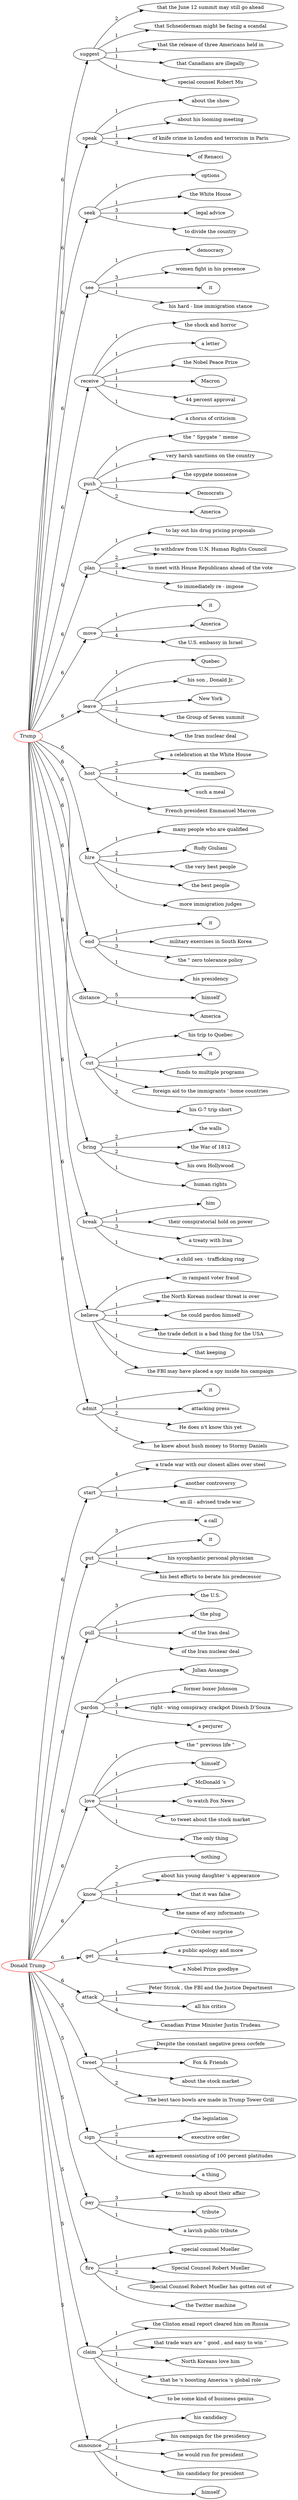 digraph {
	rankdir=LR
	"Donald Trump" [label="Donald Trump" color=red]
	"Donald Trump.start" [label=start]
	"Donald Trump" -> "Donald Trump.start" [label=6]
	"Donald Trump" [label="Donald Trump" color=red]
	"Donald Trump.put" [label=put]
	"Donald Trump" -> "Donald Trump.put" [label=6]
	"Donald Trump" [label="Donald Trump" color=red]
	"Donald Trump.pull" [label=pull]
	"Donald Trump" -> "Donald Trump.pull" [label=6]
	"Donald Trump" [label="Donald Trump" color=red]
	"Donald Trump.pardon" [label=pardon]
	"Donald Trump" -> "Donald Trump.pardon" [label=6]
	"Donald Trump" [label="Donald Trump" color=red]
	"Donald Trump.love" [label=love]
	"Donald Trump" -> "Donald Trump.love" [label=6]
	"Donald Trump" [label="Donald Trump" color=red]
	"Donald Trump.know" [label=know]
	"Donald Trump" -> "Donald Trump.know" [label=6]
	"Donald Trump" [label="Donald Trump" color=red]
	"Donald Trump.get" [label=get]
	"Donald Trump" -> "Donald Trump.get" [label=6]
	"Donald Trump" [label="Donald Trump" color=red]
	"Donald Trump.attack" [label=attack]
	"Donald Trump" -> "Donald Trump.attack" [label=6]
	"Donald Trump" [label="Donald Trump" color=red]
	"Donald Trump.tweet" [label=tweet]
	"Donald Trump" -> "Donald Trump.tweet" [label=5]
	"Donald Trump" [label="Donald Trump" color=red]
	"Donald Trump.sign" [label=sign]
	"Donald Trump" -> "Donald Trump.sign" [label=5]
	"Donald Trump" [label="Donald Trump" color=red]
	"Donald Trump.pay" [label=pay]
	"Donald Trump" -> "Donald Trump.pay" [label=5]
	"Donald Trump" [label="Donald Trump" color=red]
	"Donald Trump.fire" [label=fire]
	"Donald Trump" -> "Donald Trump.fire" [label=5]
	"Donald Trump" [label="Donald Trump" color=red]
	"Donald Trump.claim" [label=claim]
	"Donald Trump" -> "Donald Trump.claim" [label=5]
	"Donald Trump" [label="Donald Trump" color=red]
	"Donald Trump.announce" [label=announce]
	"Donald Trump" -> "Donald Trump.announce" [label=5]
	"Donald Trump.tweet.Despite the constant negative press covfefe" [label="Despite the constant negative press covfefe"]
	"Donald Trump.tweet" -> "Donald Trump.tweet.Despite the constant negative press covfefe" [label=1]
	"Donald Trump.tweet.Fox & Friends" [label="Fox & Friends"]
	"Donald Trump.tweet" -> "Donald Trump.tweet.Fox & Friends" [label=1]
	"Donald Trump.tweet.about the stock market" [label="about the stock market"]
	"Donald Trump.tweet" -> "Donald Trump.tweet.about the stock market" [label=1]
	"Donald Trump.tweet.The best taco bowls are made in Trump Tower Grill" [label="The best taco bowls are made in Trump Tower Grill"]
	"Donald Trump.tweet" -> "Donald Trump.tweet.The best taco bowls are made in Trump Tower Grill" [label=2]
	"Donald Trump.love.the \" previous life \"" [label="the \" previous life \""]
	"Donald Trump.love" -> "Donald Trump.love.the \" previous life \"" [label=1]
	"Donald Trump.love.himself" [label=himself]
	"Donald Trump.love" -> "Donald Trump.love.himself" [label=1]
	"Donald Trump.love.McDonald ’s" [label="McDonald ’s"]
	"Donald Trump.love" -> "Donald Trump.love.McDonald ’s" [label=1]
	"Donald Trump.love.to watch Fox News" [label="to watch Fox News"]
	"Donald Trump.love" -> "Donald Trump.love.to watch Fox News" [label=1]
	"Donald Trump.love.to tweet about the stock market" [label="to tweet about the stock market"]
	"Donald Trump.love" -> "Donald Trump.love.to tweet about the stock market" [label=1]
	"Donald Trump.love.The only thing" [label="The only thing"]
	"Donald Trump.love" -> "Donald Trump.love.The only thing" [label=1]
	"Donald Trump.announce.his candidacy" [label="his candidacy"]
	"Donald Trump.announce" -> "Donald Trump.announce.his candidacy" [label=1]
	"Donald Trump.announce.his campaign for the presidency" [label="his campaign for the presidency"]
	"Donald Trump.announce" -> "Donald Trump.announce.his campaign for the presidency" [label=1]
	"Donald Trump.announce.he would run for president" [label="he would run for president"]
	"Donald Trump.announce" -> "Donald Trump.announce.he would run for president" [label=1]
	"Donald Trump.announce.his candidacy for president" [label="his candidacy for president"]
	"Donald Trump.announce" -> "Donald Trump.announce.his candidacy for president" [label=1]
	"Donald Trump.announce.himself" [label=himself]
	"Donald Trump.announce" -> "Donald Trump.announce.himself" [label=1]
	"Donald Trump.fire.special counsel Mueller" [label="special counsel Mueller"]
	"Donald Trump.fire" -> "Donald Trump.fire.special counsel Mueller" [label=1]
	"Donald Trump.fire.Special Counsel Robert Mueller" [label="Special Counsel Robert Mueller"]
	"Donald Trump.fire" -> "Donald Trump.fire.Special Counsel Robert Mueller" [label=1]
	"Donald Trump.fire.Special Counsel Robert Mueller has gotten out of" [label="Special Counsel Robert Mueller has gotten out of"]
	"Donald Trump.fire" -> "Donald Trump.fire.Special Counsel Robert Mueller has gotten out of" [label=2]
	"Donald Trump.fire.the Twitter machine" [label="the Twitter machine"]
	"Donald Trump.fire" -> "Donald Trump.fire.the Twitter machine" [label=1]
	"Donald Trump.know.nothing" [label=nothing]
	"Donald Trump.know" -> "Donald Trump.know.nothing" [label=2]
	"Donald Trump.know.about his young daughter 's appearance" [label="about his young daughter 's appearance"]
	"Donald Trump.know" -> "Donald Trump.know.about his young daughter 's appearance" [label=2]
	"Donald Trump.know.that it was false" [label="that it was false"]
	"Donald Trump.know" -> "Donald Trump.know.that it was false" [label=1]
	"Donald Trump.know.the name of any informants" [label="the name of any informants"]
	"Donald Trump.know" -> "Donald Trump.know.the name of any informants" [label=1]
	"Donald Trump.get.' October surprise" [label="' October surprise"]
	"Donald Trump.get" -> "Donald Trump.get.' October surprise" [label=1]
	"Donald Trump.get.a public apology and more" [label="a public apology and more"]
	"Donald Trump.get" -> "Donald Trump.get.a public apology and more" [label=1]
	"Donald Trump.get.a Nobel Prize goodbye" [label="a Nobel Prize goodbye"]
	"Donald Trump.get" -> "Donald Trump.get.a Nobel Prize goodbye" [label=4]
	"Donald Trump.pardon.Julian Assange" [label="Julian Assange"]
	"Donald Trump.pardon" -> "Donald Trump.pardon.Julian Assange" [label=1]
	"Donald Trump.pardon.former boxer Johnson" [label="former boxer Johnson"]
	"Donald Trump.pardon" -> "Donald Trump.pardon.former boxer Johnson" [label=1]
	"Donald Trump.pardon.right - wing conspiracy crackpot Dinesh D’Souza" [label="right - wing conspiracy crackpot Dinesh D’Souza"]
	"Donald Trump.pardon" -> "Donald Trump.pardon.right - wing conspiracy crackpot Dinesh D’Souza" [label=3]
	"Donald Trump.pardon.a perjurer" [label="a perjurer"]
	"Donald Trump.pardon" -> "Donald Trump.pardon.a perjurer" [label=1]
	"Donald Trump.sign.the legislation" [label="the legislation"]
	"Donald Trump.sign" -> "Donald Trump.sign.the legislation" [label=1]
	"Donald Trump.sign.executive order" [label="executive order"]
	"Donald Trump.sign" -> "Donald Trump.sign.executive order" [label=2]
	"Donald Trump.sign.an agreement consisting of 100 percent platitudes" [label="an agreement consisting of 100 percent platitudes"]
	"Donald Trump.sign" -> "Donald Trump.sign.an agreement consisting of 100 percent platitudes" [label=1]
	"Donald Trump.sign.a thing" [label="a thing"]
	"Donald Trump.sign" -> "Donald Trump.sign.a thing" [label=1]
	"Donald Trump.put.a call" [label="a call"]
	"Donald Trump.put" -> "Donald Trump.put.a call" [label=3]
	"Donald Trump.put.it" [label=it]
	"Donald Trump.put" -> "Donald Trump.put.it" [label=1]
	"Donald Trump.put.his sycophantic personal physician" [label="his sycophantic personal physician"]
	"Donald Trump.put" -> "Donald Trump.put.his sycophantic personal physician" [label=1]
	"Donald Trump.put.his best efforts to berate his predecessor" [label="his best efforts to berate his predecessor"]
	"Donald Trump.put" -> "Donald Trump.put.his best efforts to berate his predecessor" [label=1]
	"Donald Trump.pay.to hush up about their affair" [label="to hush up about their affair"]
	"Donald Trump.pay" -> "Donald Trump.pay.to hush up about their affair" [label=3]
	"Donald Trump.pay.tribute" [label=tribute]
	"Donald Trump.pay" -> "Donald Trump.pay.tribute" [label=1]
	"Donald Trump.pay.a lavish public tribute" [label="a lavish public tribute"]
	"Donald Trump.pay" -> "Donald Trump.pay.a lavish public tribute" [label=1]
	"Donald Trump.claim.the Clinton email report cleared him on Russia" [label="the Clinton email report cleared him on Russia"]
	"Donald Trump.claim" -> "Donald Trump.claim.the Clinton email report cleared him on Russia" [label=1]
	"Donald Trump.claim.that trade wars are “ good , and easy to win ”" [label="that trade wars are “ good , and easy to win ”"]
	"Donald Trump.claim" -> "Donald Trump.claim.that trade wars are “ good , and easy to win ”" [label=1]
	"Donald Trump.claim.North Koreans love him" [label="North Koreans love him"]
	"Donald Trump.claim" -> "Donald Trump.claim.North Koreans love him" [label=1]
	"Donald Trump.claim.that he 's boosting America 's global role" [label="that he 's boosting America 's global role"]
	"Donald Trump.claim" -> "Donald Trump.claim.that he 's boosting America 's global role" [label=1]
	"Donald Trump.claim.to be some kind of business genius" [label="to be some kind of business genius"]
	"Donald Trump.claim" -> "Donald Trump.claim.to be some kind of business genius" [label=1]
	"Donald Trump.start.a trade war with our closest allies over steel" [label="a trade war with our closest allies over steel"]
	"Donald Trump.start" -> "Donald Trump.start.a trade war with our closest allies over steel" [label=4]
	"Donald Trump.start.another controversy" [label="another controversy"]
	"Donald Trump.start" -> "Donald Trump.start.another controversy" [label=1]
	"Donald Trump.start.an ill - advised trade war" [label="an ill - advised trade war"]
	"Donald Trump.start" -> "Donald Trump.start.an ill - advised trade war" [label=1]
	"Donald Trump.attack.Peter Strzok , the FBI and the Justice Department" [label="Peter Strzok , the FBI and the Justice Department"]
	"Donald Trump.attack" -> "Donald Trump.attack.Peter Strzok , the FBI and the Justice Department" [label=1]
	"Donald Trump.attack.all his critics" [label="all his critics"]
	"Donald Trump.attack" -> "Donald Trump.attack.all his critics" [label=1]
	"Donald Trump.attack.Canadian Prime Minister Justin Trudeau" [label="Canadian Prime Minister Justin Trudeau"]
	"Donald Trump.attack" -> "Donald Trump.attack.Canadian Prime Minister Justin Trudeau" [label=4]
	"Donald Trump.pull.the U.S." [label="the U.S."]
	"Donald Trump.pull" -> "Donald Trump.pull.the U.S." [label=3]
	"Donald Trump.pull.the plug" [label="the plug"]
	"Donald Trump.pull" -> "Donald Trump.pull.the plug" [label=1]
	"Donald Trump.pull.of the Iran deal" [label="of the Iran deal"]
	"Donald Trump.pull" -> "Donald Trump.pull.of the Iran deal" [label=1]
	"Donald Trump.pull.of the Iran nuclear deal" [label="of the Iran nuclear deal"]
	"Donald Trump.pull" -> "Donald Trump.pull.of the Iran nuclear deal" [label=1]
	Trump [label=Trump color=red]
	"Trump.suggest" [label=suggest]
	Trump -> "Trump.suggest" [label=6]
	Trump [label=Trump color=red]
	"Trump.speak" [label=speak]
	Trump -> "Trump.speak" [label=6]
	Trump [label=Trump color=red]
	"Trump.seek" [label=seek]
	Trump -> "Trump.seek" [label=6]
	Trump [label=Trump color=red]
	"Trump.see" [label=see]
	Trump -> "Trump.see" [label=6]
	Trump [label=Trump color=red]
	"Trump.receive" [label=receive]
	Trump -> "Trump.receive" [label=6]
	Trump [label=Trump color=red]
	"Trump.push" [label=push]
	Trump -> "Trump.push" [label=6]
	Trump [label=Trump color=red]
	"Trump.plan" [label=plan]
	Trump -> "Trump.plan" [label=6]
	Trump [label=Trump color=red]
	"Trump.move" [label=move]
	Trump -> "Trump.move" [label=6]
	Trump [label=Trump color=red]
	"Trump.leave" [label=leave]
	Trump -> "Trump.leave" [label=6]
	Trump [label=Trump color=red]
	"Trump.host" [label=host]
	Trump -> "Trump.host" [label=6]
	Trump [label=Trump color=red]
	"Trump.hire" [label=hire]
	Trump -> "Trump.hire" [label=6]
	Trump [label=Trump color=red]
	"Trump.end" [label=end]
	Trump -> "Trump.end" [label=6]
	Trump [label=Trump color=red]
	"Trump.distance" [label=distance]
	Trump -> "Trump.distance" [label=6]
	Trump [label=Trump color=red]
	"Trump.cut" [label=cut]
	Trump -> "Trump.cut" [label=6]
	Trump [label=Trump color=red]
	"Trump.bring" [label=bring]
	Trump -> "Trump.bring" [label=6]
	Trump [label=Trump color=red]
	"Trump.break" [label=break]
	Trump -> "Trump.break" [label=6]
	Trump [label=Trump color=red]
	"Trump.believe" [label=believe]
	Trump -> "Trump.believe" [label=6]
	Trump [label=Trump color=red]
	"Trump.admit" [label=admit]
	Trump -> "Trump.admit" [label=6]
	"Trump.push.the “ Spygate ” meme" [label="the “ Spygate ” meme"]
	"Trump.push" -> "Trump.push.the “ Spygate ” meme" [label=1]
	"Trump.push.very harsh sanctions on the country" [label="very harsh sanctions on the country"]
	"Trump.push" -> "Trump.push.very harsh sanctions on the country" [label=1]
	"Trump.push.the spygate nonsense" [label="the spygate nonsense"]
	"Trump.push" -> "Trump.push.the spygate nonsense" [label=1]
	"Trump.push.Democrats" [label=Democrats]
	"Trump.push" -> "Trump.push.Democrats" [label=1]
	"Trump.push.America" [label=America]
	"Trump.push" -> "Trump.push.America" [label=2]
	"Trump.break.him" [label=him]
	"Trump.break" -> "Trump.break.him" [label=1]
	"Trump.break.their conspiratorial hold on power" [label="their conspiratorial hold on power"]
	"Trump.break" -> "Trump.break.their conspiratorial hold on power" [label=1]
	"Trump.break.a treaty with Iran" [label="a treaty with Iran"]
	"Trump.break" -> "Trump.break.a treaty with Iran" [label=3]
	"Trump.break.a child sex - trafficking ring" [label="a child sex - trafficking ring"]
	"Trump.break" -> "Trump.break.a child sex - trafficking ring" [label=1]
	"Trump.cut.his trip to Quebec" [label="his trip to Quebec"]
	"Trump.cut" -> "Trump.cut.his trip to Quebec" [label=1]
	"Trump.cut.it" [label=it]
	"Trump.cut" -> "Trump.cut.it" [label=1]
	"Trump.cut.funds to multiple programs" [label="funds to multiple programs"]
	"Trump.cut" -> "Trump.cut.funds to multiple programs" [label=1]
	"Trump.cut.foreign aid to the immigrants ' home countries" [label="foreign aid to the immigrants ' home countries"]
	"Trump.cut" -> "Trump.cut.foreign aid to the immigrants ' home countries" [label=1]
	"Trump.cut.his G-7 trip short" [label="his G-7 trip short"]
	"Trump.cut" -> "Trump.cut.his G-7 trip short" [label=2]
	"Trump.distance.himself" [label=himself]
	"Trump.distance" -> "Trump.distance.himself" [label=5]
	"Trump.distance.America" [label=America]
	"Trump.distance" -> "Trump.distance.America" [label=1]
	"Trump.move.it" [label=it]
	"Trump.move" -> "Trump.move.it" [label=1]
	"Trump.move.America" [label=America]
	"Trump.move" -> "Trump.move.America" [label=1]
	"Trump.move.the U.S. embassy in Israel" [label="the U.S. embassy in Israel"]
	"Trump.move" -> "Trump.move.the U.S. embassy in Israel" [label=4]
	"Trump.bring.the walls" [label="the walls"]
	"Trump.bring" -> "Trump.bring.the walls" [label=2]
	"Trump.bring.the War of 1812" [label="the War of 1812"]
	"Trump.bring" -> "Trump.bring.the War of 1812" [label=1]
	"Trump.bring.his own Hollywood" [label="his own Hollywood"]
	"Trump.bring" -> "Trump.bring.his own Hollywood" [label=2]
	"Trump.bring.human rights" [label="human rights"]
	"Trump.bring" -> "Trump.bring.human rights" [label=1]
	"Trump.plan.to lay out his drug pricing proposals" [label="to lay out his drug pricing proposals"]
	"Trump.plan" -> "Trump.plan.to lay out his drug pricing proposals" [label=1]
	"Trump.plan.to withdraw from U.N. Human Rights Council" [label="to withdraw from U.N. Human Rights Council"]
	"Trump.plan" -> "Trump.plan.to withdraw from U.N. Human Rights Council" [label=2]
	"Trump.plan.to meet with House Republicans ahead of the vote" [label="to meet with House Republicans ahead of the vote"]
	"Trump.plan" -> "Trump.plan.to meet with House Republicans ahead of the vote" [label=2]
	"Trump.plan.to immediately re - impose" [label="to immediately re - impose"]
	"Trump.plan" -> "Trump.plan.to immediately re - impose" [label=1]
	"Trump.admit.it" [label=it]
	"Trump.admit" -> "Trump.admit.it" [label=1]
	"Trump.admit.attacking press" [label="attacking press"]
	"Trump.admit" -> "Trump.admit.attacking press" [label=1]
	"Trump.admit.He does n't know this yet" [label="He does n't know this yet"]
	"Trump.admit" -> "Trump.admit.He does n't know this yet" [label=2]
	"Trump.admit.he knew about hush money to Stormy Daniels" [label="he knew about hush money to Stormy Daniels"]
	"Trump.admit" -> "Trump.admit.he knew about hush money to Stormy Daniels" [label=2]
	"Trump.end.it" [label=it]
	"Trump.end" -> "Trump.end.it" [label=1]
	"Trump.end.military exercises in South Korea" [label="military exercises in South Korea"]
	"Trump.end" -> "Trump.end.military exercises in South Korea" [label=1]
	"Trump.end.the \" zero tolerance policy" [label="the \" zero tolerance policy"]
	"Trump.end" -> "Trump.end.the \" zero tolerance policy" [label=3]
	"Trump.end.his presidency" [label="his presidency"]
	"Trump.end" -> "Trump.end.his presidency" [label=1]
	"Trump.hire.many people who are qualified" [label="many people who are qualified"]
	"Trump.hire" -> "Trump.hire.many people who are qualified" [label=1]
	"Trump.hire.Rudy Giuliani" [label="Rudy Giuliani"]
	"Trump.hire" -> "Trump.hire.Rudy Giuliani" [label=2]
	"Trump.hire.the very best people" [label="the very best people"]
	"Trump.hire" -> "Trump.hire.the very best people" [label=1]
	"Trump.hire.the best people" [label="the best people"]
	"Trump.hire" -> "Trump.hire.the best people" [label=1]
	"Trump.hire.more immigration judges" [label="more immigration judges"]
	"Trump.hire" -> "Trump.hire.more immigration judges" [label=1]
	"Trump.receive.the shock and horror" [label="the shock and horror"]
	"Trump.receive" -> "Trump.receive.the shock and horror" [label=1]
	"Trump.receive.a letter" [label="a letter"]
	"Trump.receive" -> "Trump.receive.a letter" [label=1]
	"Trump.receive.the Nobel Peace Prize" [label="the Nobel Peace Prize"]
	"Trump.receive" -> "Trump.receive.the Nobel Peace Prize" [label=1]
	"Trump.receive.Macron" [label=Macron]
	"Trump.receive" -> "Trump.receive.Macron" [label=1]
	"Trump.receive.44 percent approval" [label="44 percent approval"]
	"Trump.receive" -> "Trump.receive.44 percent approval" [label=1]
	"Trump.receive.a chorus of criticism" [label="a chorus of criticism"]
	"Trump.receive" -> "Trump.receive.a chorus of criticism" [label=1]
	"Trump.host.a celebration at the White House" [label="a celebration at the White House"]
	"Trump.host" -> "Trump.host.a celebration at the White House" [label=2]
	"Trump.host.its members" [label="its members"]
	"Trump.host" -> "Trump.host.its members" [label=2]
	"Trump.host.such a meal" [label="such a meal"]
	"Trump.host" -> "Trump.host.such a meal" [label=1]
	"Trump.host.French president Emmanuel Macron" [label="French president Emmanuel Macron"]
	"Trump.host" -> "Trump.host.French president Emmanuel Macron" [label=1]
	"Trump.leave.Quebec" [label=Quebec]
	"Trump.leave" -> "Trump.leave.Quebec" [label=1]
	"Trump.leave.his son , Donald Jr." [label="his son , Donald Jr."]
	"Trump.leave" -> "Trump.leave.his son , Donald Jr." [label=1]
	"Trump.leave.New York" [label="New York"]
	"Trump.leave" -> "Trump.leave.New York" [label=1]
	"Trump.leave.the Group of Seven summit" [label="the Group of Seven summit"]
	"Trump.leave" -> "Trump.leave.the Group of Seven summit" [label=2]
	"Trump.leave.the Iran nuclear deal" [label="the Iran nuclear deal"]
	"Trump.leave" -> "Trump.leave.the Iran nuclear deal" [label=1]
	"Trump.believe.in rampant voter fraud" [label="in rampant voter fraud"]
	"Trump.believe" -> "Trump.believe.in rampant voter fraud" [label=1]
	"Trump.believe.the North Korean nuclear threat is over" [label="the North Korean nuclear threat is over"]
	"Trump.believe" -> "Trump.believe.the North Korean nuclear threat is over" [label=1]
	"Trump.believe.he could pardon himself" [label="he could pardon himself"]
	"Trump.believe" -> "Trump.believe.he could pardon himself" [label=1]
	"Trump.believe.the trade deficit is a bad thing for the USA" [label="the trade deficit is a bad thing for the USA"]
	"Trump.believe" -> "Trump.believe.the trade deficit is a bad thing for the USA" [label=1]
	"Trump.believe.that keeping" [label="that keeping"]
	"Trump.believe" -> "Trump.believe.that keeping" [label=1]
	"Trump.believe.the FBI may have placed a spy inside his campaign" [label="the FBI may have placed a spy inside his campaign"]
	"Trump.believe" -> "Trump.believe.the FBI may have placed a spy inside his campaign" [label=1]
	"Trump.suggest.that the June 12 summit may still go ahead" [label="that the June 12 summit may still go ahead"]
	"Trump.suggest" -> "Trump.suggest.that the June 12 summit may still go ahead" [label=2]
	"Trump.suggest.that Schneiderman might be facing a scandal" [label="that Schneiderman might be facing a scandal"]
	"Trump.suggest" -> "Trump.suggest.that Schneiderman might be facing a scandal" [label=1]
	"Trump.suggest.that the release of three Americans held in" [label="that the release of three Americans held in"]
	"Trump.suggest" -> "Trump.suggest.that the release of three Americans held in" [label=1]
	"Trump.suggest.that Canadians are illegally" [label="that Canadians are illegally"]
	"Trump.suggest" -> "Trump.suggest.that Canadians are illegally" [label=1]
	"Trump.suggest.special counsel Robert Mu" [label="special counsel Robert Mu"]
	"Trump.suggest" -> "Trump.suggest.special counsel Robert Mu" [label=1]
	"Trump.see.democracy" [label=democracy]
	"Trump.see" -> "Trump.see.democracy" [label=1]
	"Trump.see.women fight in his presence" [label="women fight in his presence"]
	"Trump.see" -> "Trump.see.women fight in his presence" [label=3]
	"Trump.see.it" [label=it]
	"Trump.see" -> "Trump.see.it" [label=1]
	"Trump.see.his hard - line immigration stance" [label="his hard - line immigration stance"]
	"Trump.see" -> "Trump.see.his hard - line immigration stance" [label=1]
	"Trump.seek.options" [label=options]
	"Trump.seek" -> "Trump.seek.options" [label=1]
	"Trump.seek.the White House" [label="the White House"]
	"Trump.seek" -> "Trump.seek.the White House" [label=1]
	"Trump.seek.legal advice" [label="legal advice"]
	"Trump.seek" -> "Trump.seek.legal advice" [label=3]
	"Trump.seek.to divide the country" [label="to divide the country"]
	"Trump.seek" -> "Trump.seek.to divide the country" [label=1]
	"Trump.speak.about the show" [label="about the show"]
	"Trump.speak" -> "Trump.speak.about the show" [label=1]
	"Trump.speak.about his looming meeting" [label="about his looming meeting"]
	"Trump.speak" -> "Trump.speak.about his looming meeting" [label=1]
	"Trump.speak.of knife crime in London and terrorism in Paris" [label="of knife crime in London and terrorism in Paris"]
	"Trump.speak" -> "Trump.speak.of knife crime in London and terrorism in Paris" [label=1]
	"Trump.speak.of Renacci" [label="of Renacci"]
	"Trump.speak" -> "Trump.speak.of Renacci" [label=3]
}
